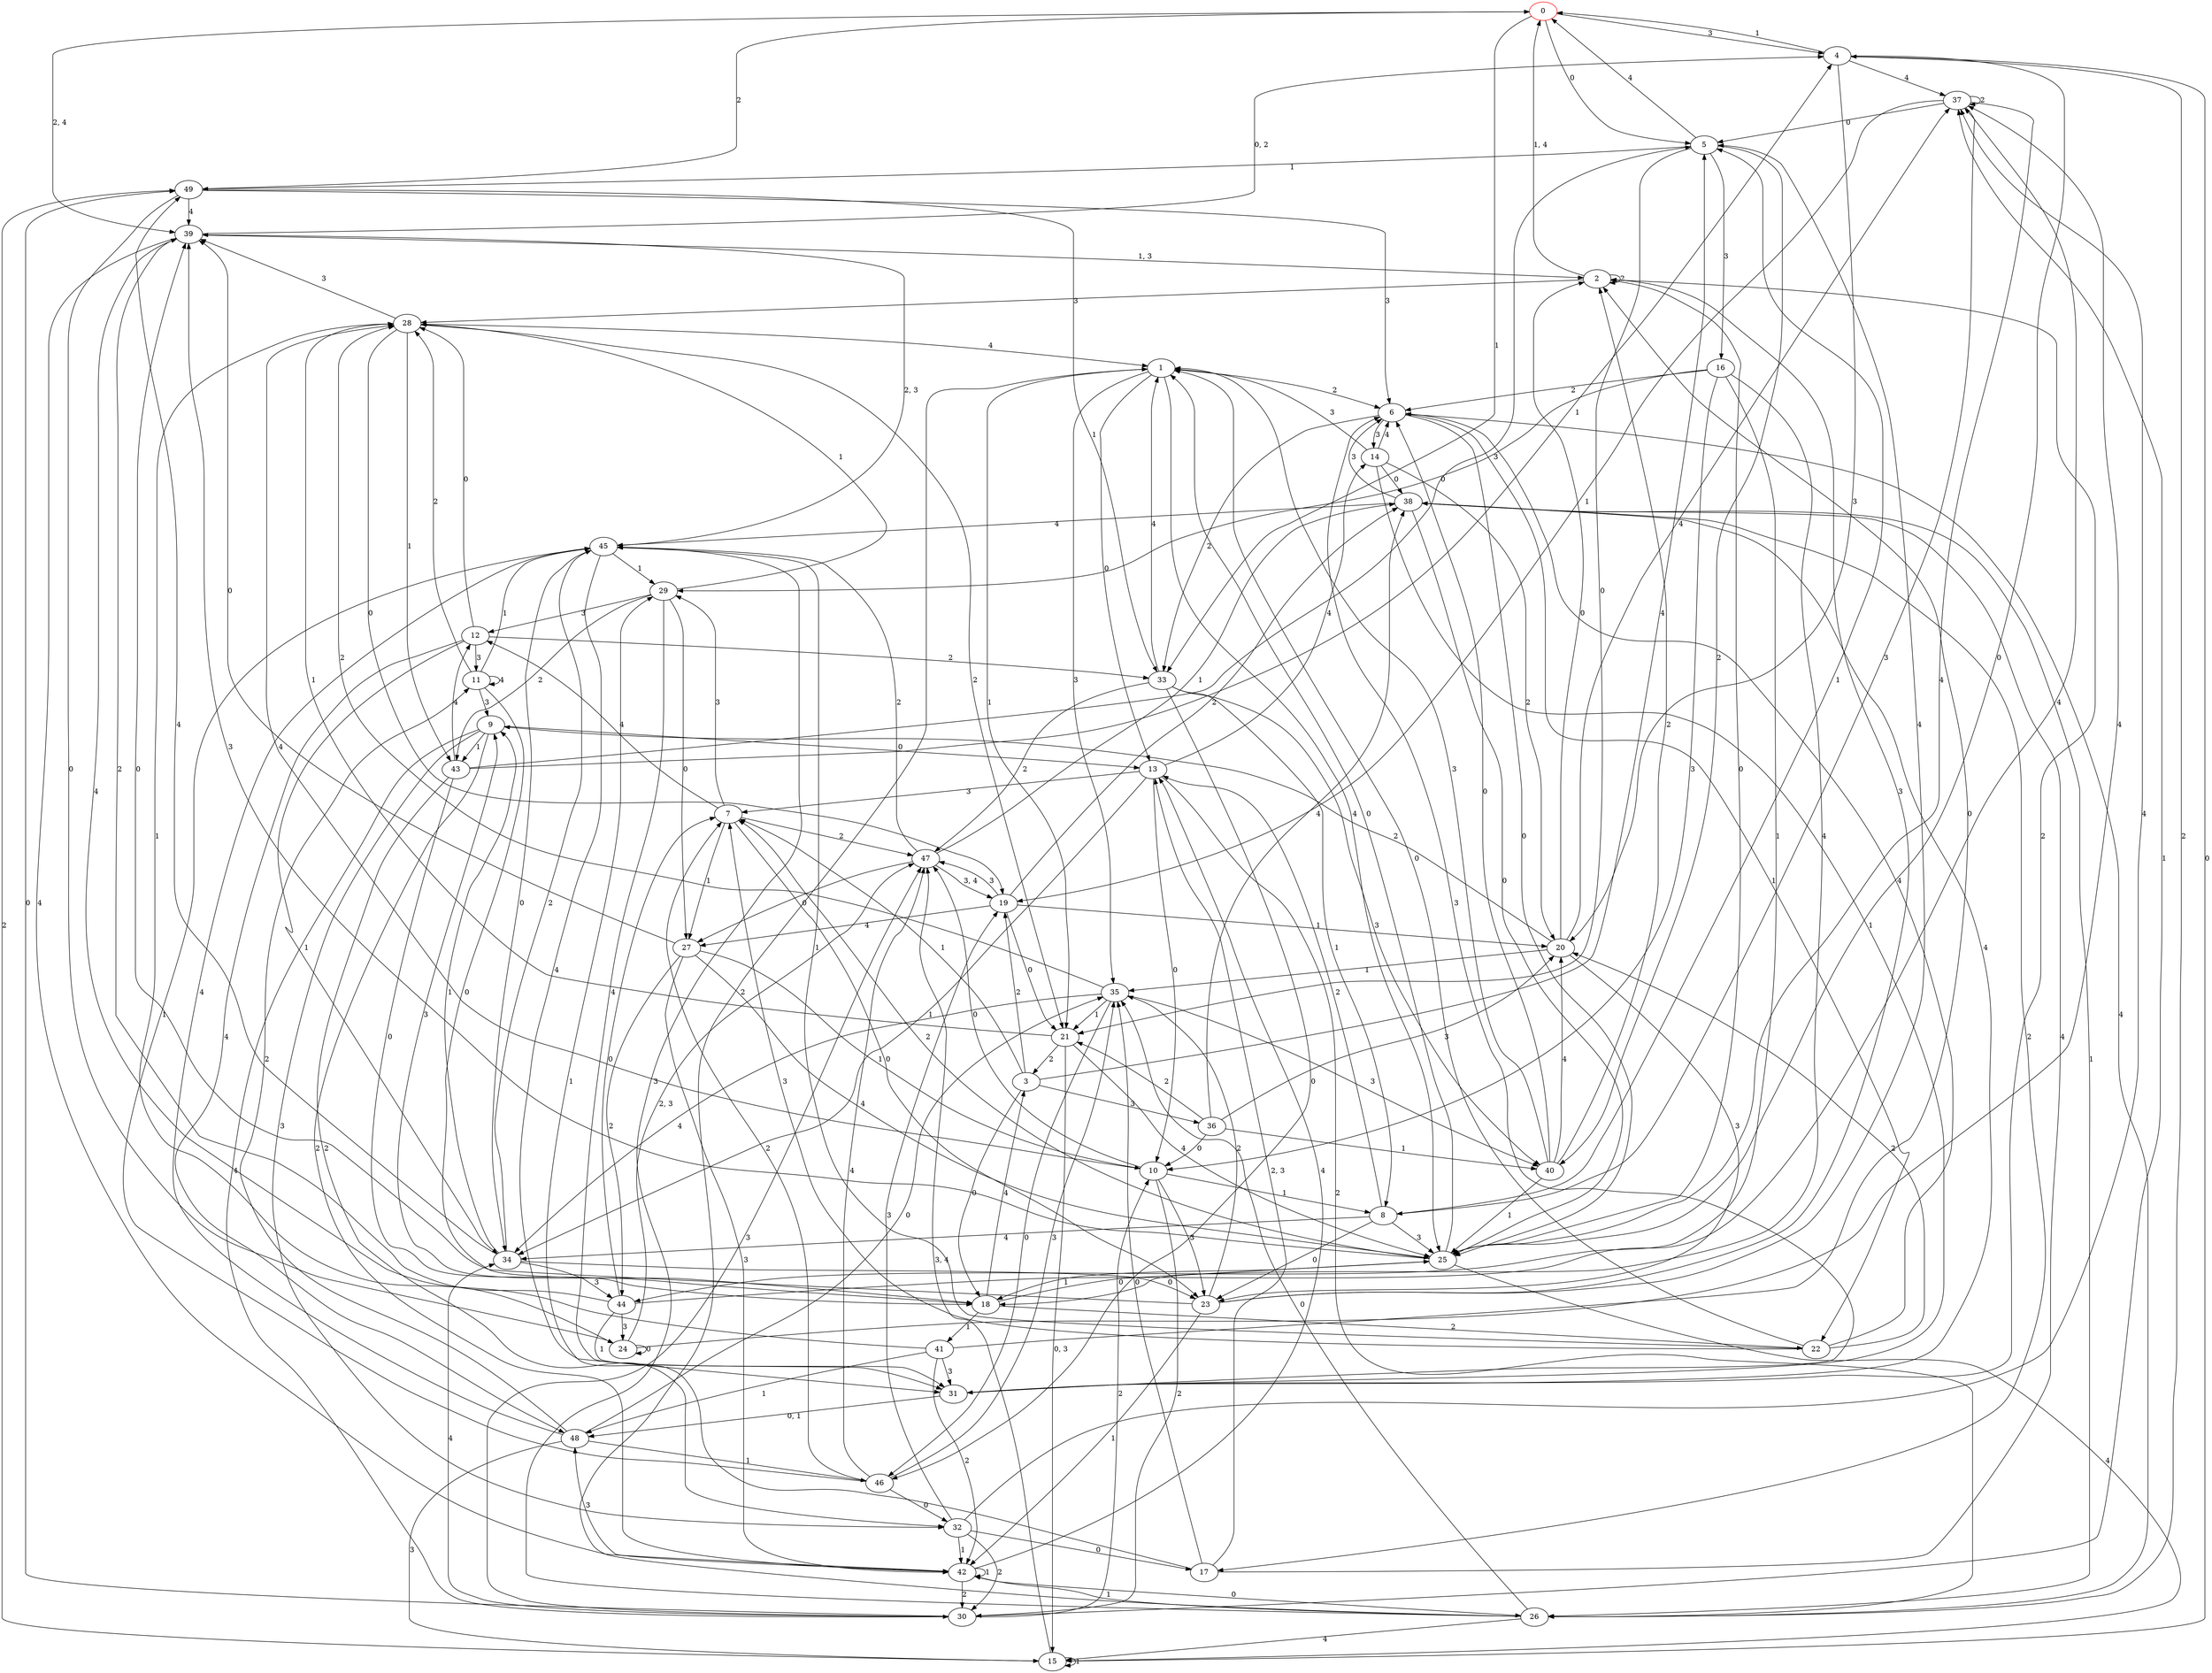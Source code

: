 digraph g {
0 [label= "0"] [color="red"];
1 [label= "1"];
2 [label= "2"];
3 [label= "3"];
4 [label= "4"];
5 [label= "5"];
6 [label= "6"];
7 [label= "7"];
8 [label= "8"];
9 [label= "9"];
10 [label= "10"];
11 [label= "11"];
12 [label= "12"];
13 [label= "13"];
14 [label= "14"];
15 [label= "15"];
16 [label= "16"];
17 [label= "17"];
18 [label= "18"];
19 [label= "19"];
20 [label= "20"];
21 [label= "21"];
22 [label= "22"];
23 [label= "23"];
24 [label= "24"];
25 [label= "25"];
26 [label= "26"];
27 [label= "27"];
28 [label= "28"];
29 [label= "29"];
30 [label= "30"];
31 [label= "31"];
32 [label= "32"];
33 [label= "33"];
34 [label= "34"];
35 [label= "35"];
36 [label= "36"];
37 [label= "37"];
38 [label= "38"];
39 [label= "39"];
40 [label= "40"];
41 [label= "41"];
42 [label= "42"];
43 [label= "43"];
44 [label= "44"];
45 [label= "45"];
46 [label= "46"];
47 [label= "47"];
48 [label= "48"];
49 [label= "49"];
0 -> 5[label= "0"];
0 -> 33[label= "1"];
0 -> 4[label= "3"];
1 -> 13[label= "0"];
1 -> 21[label= "1"];
1 -> 6[label= "2"];
1 -> 35[label= "3"];
1 -> 25[label= "4"];
2 -> 25[label= "0"];
2 -> 2[label= "2"];
2 -> 28[label= "3"];
3 -> 18[label= "0"];
3 -> 7[label= "1"];
3 -> 19[label= "2"];
3 -> 36[label= "3"];
3 -> 5[label= "4"];
4 -> 25[label= "0"];
4 -> 0[label= "1"];
4 -> 26[label= "2"];
4 -> 20[label= "3"];
4 -> 37[label= "4"];
5 -> 21[label= "0"];
5 -> 49[label= "1"];
5 -> 40[label= "2"];
5 -> 16[label= "3"];
5 -> 0[label= "4"];
6 -> 25[label= "0"];
6 -> 22[label= "1"];
6 -> 33[label= "2"];
6 -> 14[label= "3"];
6 -> 26[label= "4"];
7 -> 23[label= "0"];
7 -> 27[label= "1"];
7 -> 47[label= "2"];
7 -> 29[label= "3"];
7 -> 12[label= "4"];
8 -> 23[label= "0"];
8 -> 5[label= "1"];
8 -> 13[label= "2"];
8 -> 25[label= "3"];
8 -> 34[label= "4"];
9 -> 13[label= "0"];
9 -> 43[label= "1"];
9 -> 42[label= "2"];
9 -> 32[label= "3"];
9 -> 30[label= "4"];
10 -> 47[label= "0"];
10 -> 8[label= "1"];
10 -> 30[label= "2"];
10 -> 23[label= "3"];
10 -> 28[label= "4"];
11 -> 18[label= "0"];
11 -> 45[label= "1"];
11 -> 28[label= "2"];
11 -> 9[label= "3"];
11 -> 11[label= "4"];
12 -> 28[label= "0"];
12 -> 34[label= "1"];
12 -> 33[label= "2"];
12 -> 11[label= "3"];
12 -> 48[label= "4"];
13 -> 10[label= "0"];
13 -> 34[label= "1"];
13 -> 26[label= "2"];
13 -> 7[label= "3"];
13 -> 14[label= "4"];
14 -> 38[label= "0"];
14 -> 31[label= "1"];
14 -> 20[label= "2"];
14 -> 1[label= "3"];
14 -> 6[label= "4"];
15 -> 4[label= "0"];
15 -> 15[label= "1"];
15 -> 49[label= "2"];
16 -> 29[label= "0"];
16 -> 44[label= "1"];
16 -> 6[label= "2"];
16 -> 10[label= "3"];
16 -> 18[label= "4"];
17 -> 35[label= "0"];
17 -> 29[label= "1"];
17 -> 38[label= "4"];
18 -> 25[label= "0"];
18 -> 41[label= "1"];
18 -> 22[label= "2"];
18 -> 9[label= "3"];
18 -> 3[label= "4"];
19 -> 21[label= "0"];
19 -> 20[label= "1"];
19 -> 38[label= "2"];
19 -> 47[label= "3"];
19 -> 27[label= "4"];
20 -> 2[label= "0"];
20 -> 35[label= "1"];
20 -> 9[label= "2"];
20 -> 23[label= "3"];
20 -> 37[label= "4"];
21 -> 28[label= "1"];
21 -> 3[label= "2"];
21 -> 25[label= "4"];
22 -> 1[label= "0"];
22 -> 45[label= "1"];
22 -> 20[label= "2"];
22 -> 7[label= "3"];
22 -> 6[label= "4"];
23 -> 39[label= "0"];
23 -> 42[label= "1"];
23 -> 35[label= "2"];
23 -> 2[label= "3"];
23 -> 5[label= "4"];
24 -> 24[label= "0"];
24 -> 28[label= "1"];
24 -> 37[label= "4"];
25 -> 1[label= "0"];
25 -> 18[label= "1"];
25 -> 7[label= "2"];
25 -> 39[label= "3"];
25 -> 15[label= "4"];
26 -> 35[label= "0"];
26 -> 42[label= "1"];
26 -> 1[label= "2"];
26 -> 45[label= "3"];
26 -> 15[label= "4"];
27 -> 39[label= "0"];
27 -> 10[label= "1"];
27 -> 44[label= "2"];
27 -> 42[label= "3"];
27 -> 25[label= "4"];
28 -> 19[label= "0"];
28 -> 43[label= "1"];
28 -> 21[label= "2"];
28 -> 39[label= "3"];
28 -> 1[label= "4"];
29 -> 27[label= "0"];
29 -> 28[label= "1"];
29 -> 43[label= "2"];
29 -> 12[label= "3"];
29 -> 31[label= "4"];
30 -> 49[label= "0"];
30 -> 37[label= "1"];
30 -> 10[label= "2"];
30 -> 47[label= "3"];
30 -> 34[label= "4"];
31 -> 2[label= "2"];
31 -> 6[label= "3"];
31 -> 38[label= "4"];
32 -> 17[label= "0"];
32 -> 42[label= "1"];
32 -> 30[label= "2"];
32 -> 19[label= "3"];
32 -> 37[label= "4"];
33 -> 46[label= "0"];
33 -> 8[label= "1"];
33 -> 47[label= "2"];
33 -> 40[label= "3"];
33 -> 1[label= "4"];
34 -> 23[label= "0"];
34 -> 9[label= "1"];
34 -> 45[label= "2"];
34 -> 44[label= "3"];
34 -> 49[label= "4"];
35 -> 46[label= "0"];
35 -> 21[label= "1"];
35 -> 28[label= "2"];
35 -> 40[label= "3"];
35 -> 34[label= "4"];
36 -> 10[label= "0"];
36 -> 40[label= "1"];
36 -> 21[label= "2"];
36 -> 20[label= "3"];
36 -> 38[label= "4"];
37 -> 5[label= "0"];
37 -> 19[label= "1"];
37 -> 37[label= "2"];
37 -> 8[label= "3"];
37 -> 25[label= "4"];
38 -> 25[label= "0"];
38 -> 26[label= "1"];
38 -> 17[label= "2"];
38 -> 6[label= "3"];
38 -> 45[label= "4"];
39 -> 42[label= "4"];
40 -> 6[label= "0"];
40 -> 25[label= "1"];
40 -> 2[label= "2"];
40 -> 1[label= "3"];
40 -> 20[label= "4"];
41 -> 2[label= "0"];
41 -> 48[label= "1"];
41 -> 42[label= "2"];
41 -> 31[label= "3"];
41 -> 39[label= "4"];
42 -> 26[label= "0"];
42 -> 42[label= "1"];
42 -> 30[label= "2"];
42 -> 48[label= "3"];
42 -> 13[label= "4"];
43 -> 18[label= "0"];
43 -> 4[label= "1"];
43 -> 32[label= "2"];
43 -> 5[label= "3"];
43 -> 12[label= "4"];
44 -> 7[label= "0"];
44 -> 31[label= "1"];
44 -> 39[label= "2"];
44 -> 24[label= "3"];
44 -> 37[label= "4"];
45 -> 34[label= "0"];
45 -> 29[label= "1"];
45 -> 31[label= "4"];
46 -> 32[label= "0"];
46 -> 45[label= "1"];
46 -> 7[label= "2"];
46 -> 35[label= "3"];
46 -> 47[label= "4"];
47 -> 27[label= "0"];
47 -> 38[label= "1"];
47 -> 45[label= "2"];
48 -> 35[label= "0"];
48 -> 46[label= "1"];
48 -> 11[label= "2"];
48 -> 15[label= "3"];
48 -> 45[label= "4"];
49 -> 24[label= "0"];
49 -> 33[label= "1"];
49 -> 0[label= "2"];
49 -> 6[label= "3"];
49 -> 39[label= "4"];
0 -> 39[label= "2, 4"];
2 -> 0[label= "1, 4"];
15 -> 47[label= "3, 4"];
17 -> 13[label= "2, 3"];
21 -> 15[label= "0, 3"];
24 -> 47[label= "2, 3"];
31 -> 48[label= "0, 1"];
39 -> 4[label= "0, 2"];
39 -> 2[label= "1, 3"];
45 -> 39[label= "2, 3"];
47 -> 19[label= "3, 4"];
}
